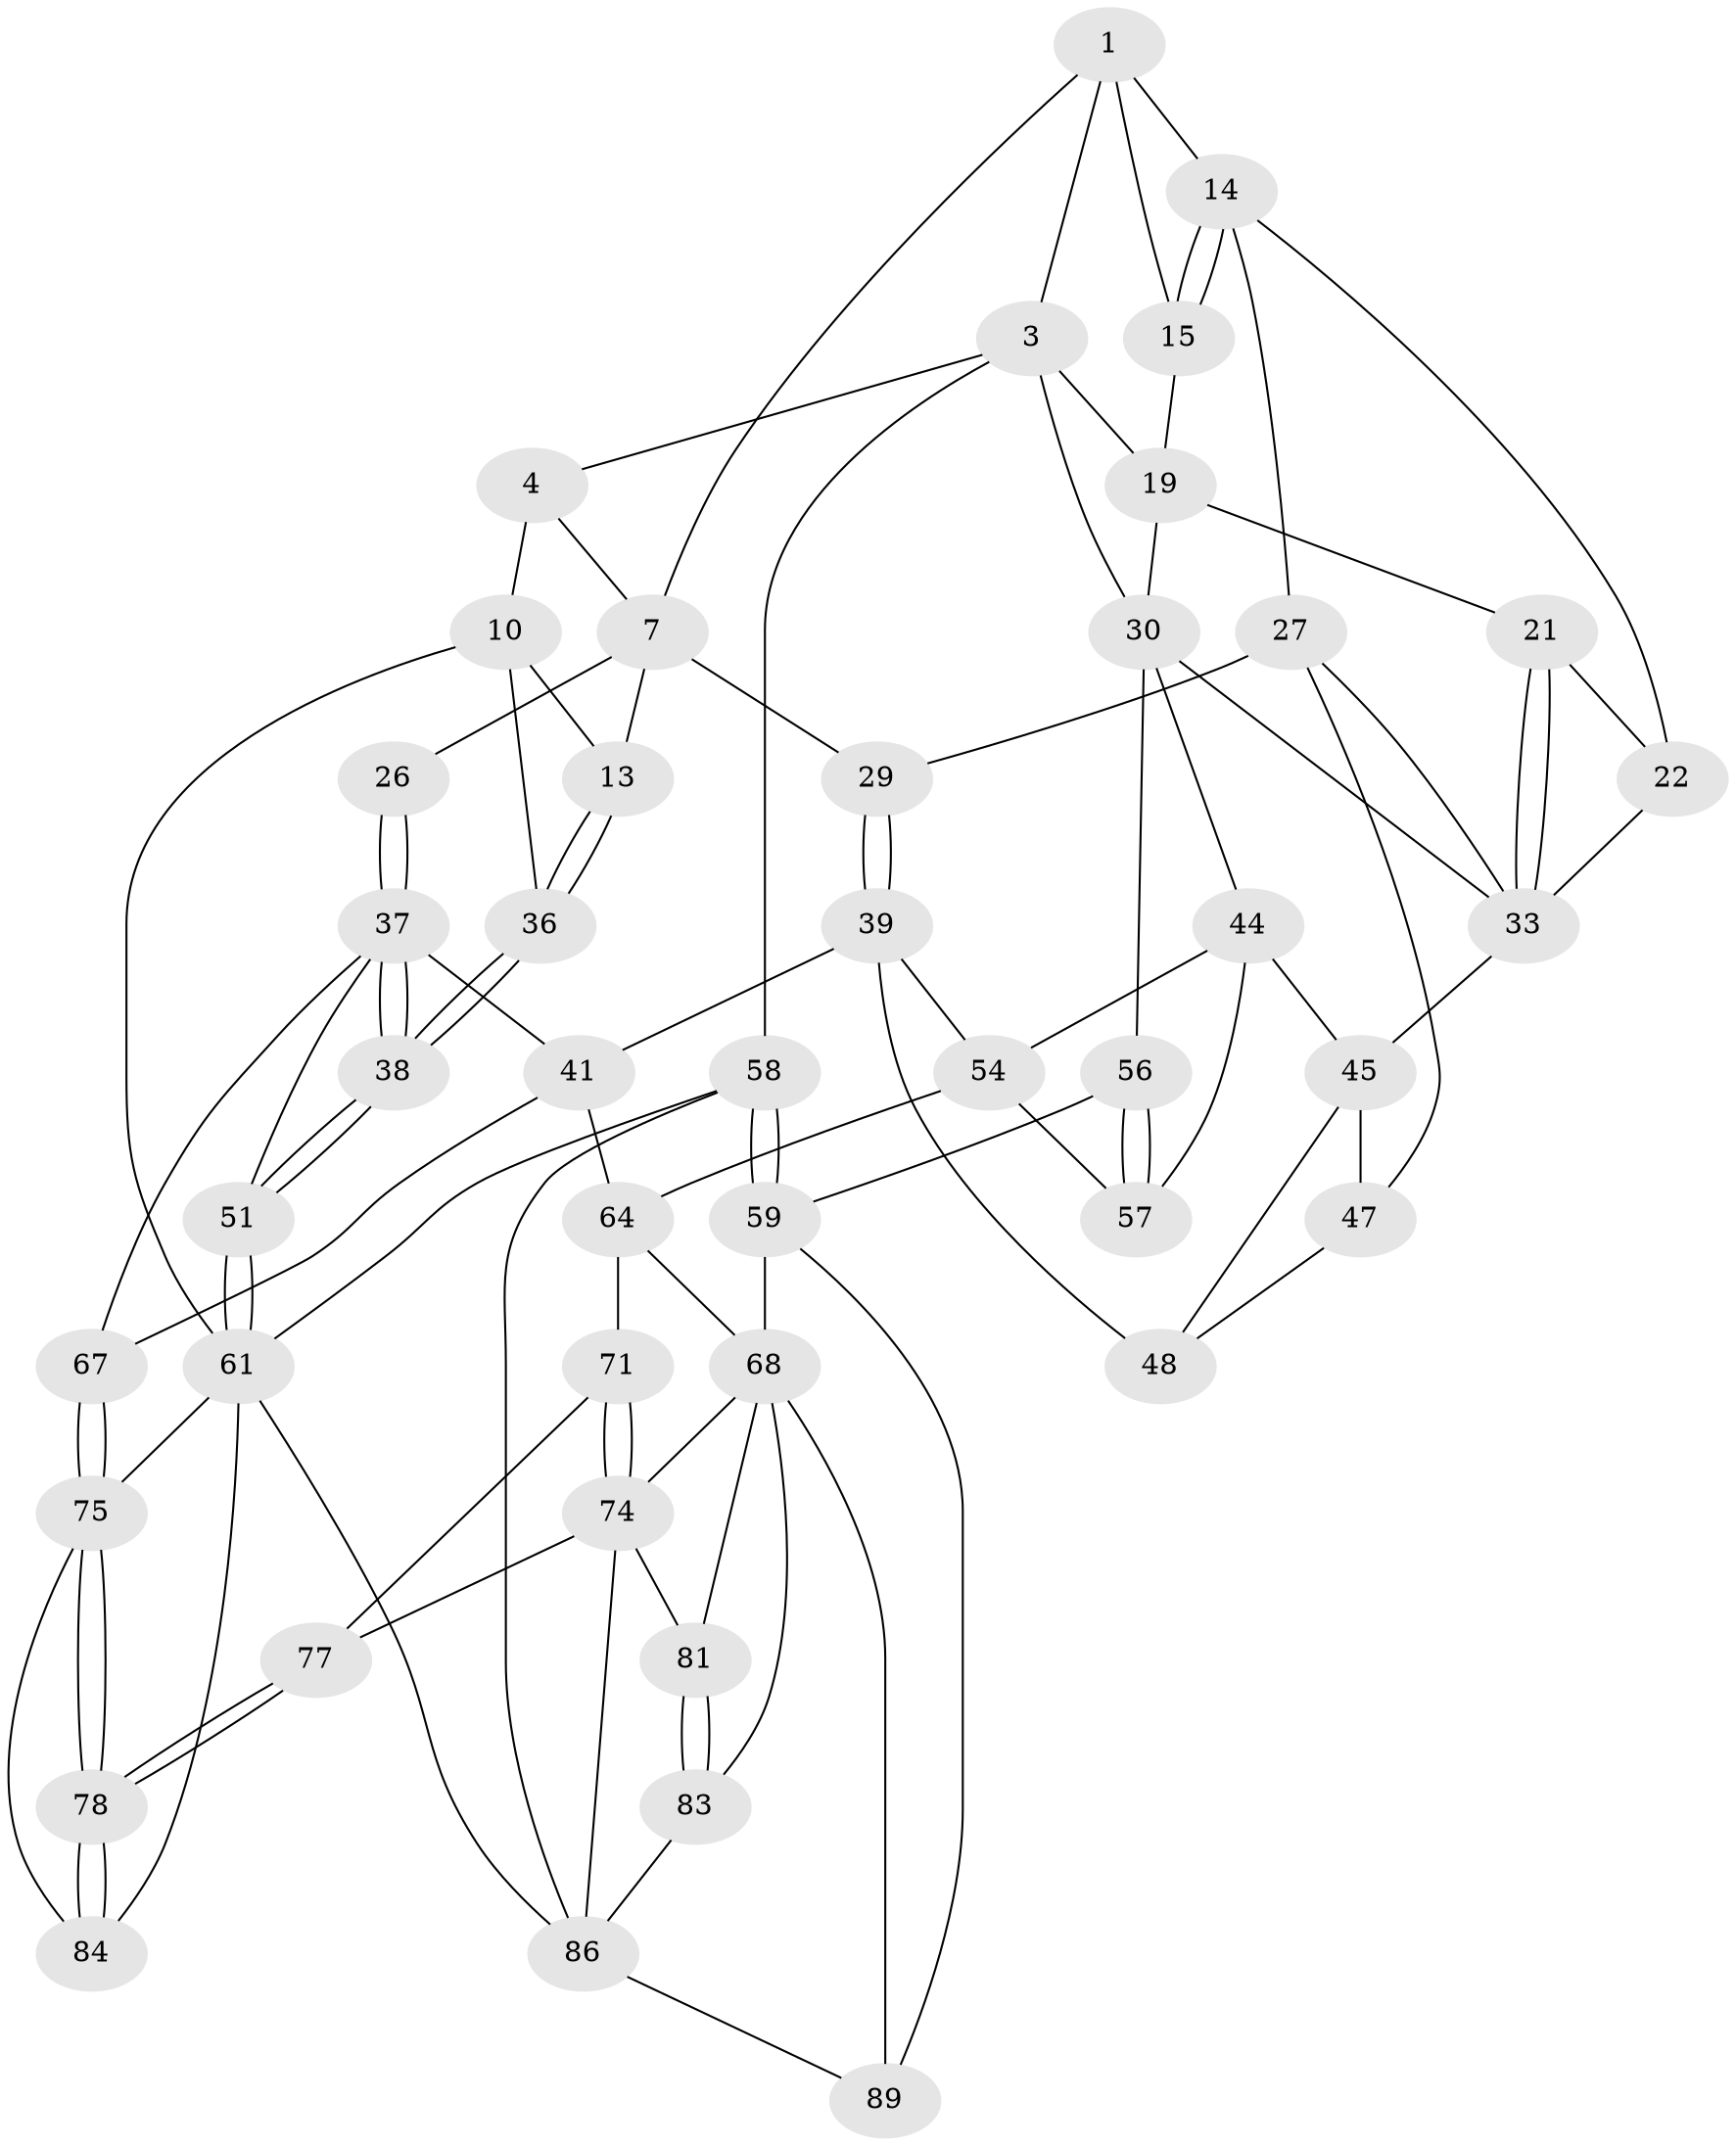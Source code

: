 // original degree distribution, {3: 0.03333333333333333, 6: 0.24444444444444444, 4: 0.26666666666666666, 5: 0.45555555555555555}
// Generated by graph-tools (version 1.1) at 2025/21/03/04/25 18:21:12]
// undirected, 45 vertices, 101 edges
graph export_dot {
graph [start="1"]
  node [color=gray90,style=filled];
  1 [pos="+0.6238233723880846+0",super="+2+5"];
  3 [pos="+1+0",super="+18"];
  4 [pos="+0.3722075409774578+0",super="+9"];
  7 [pos="+0.44620821713101494+0.14295072087848543",super="+8+25"];
  10 [pos="+0+0.07045941168327476",super="+11"];
  13 [pos="+0.17439832287949855+0.1897106696975899"];
  14 [pos="+0.7161314402033511+0.08999771059506546",super="+23"];
  15 [pos="+0.7398471561572009+0.09240258114384277",super="+17+16"];
  19 [pos="+0.8776474196422429+0.1475290834872046",super="+20"];
  21 [pos="+0.8775401164431039+0.22286377474201066"];
  22 [pos="+0.8264838991994558+0.2471815714639281"];
  26 [pos="+0.3083766967728428+0.2754476118722787"];
  27 [pos="+0.6454480130777915+0.26535530316867095",super="+28"];
  29 [pos="+0.5011671574418405+0.360555972749206"];
  30 [pos="+0.9689041535153968+0.2506533343546622",super="+32"];
  33 [pos="+0.8915880758322089+0.3506117186056909",super="+34"];
  36 [pos="+0+0.28722362183002914"];
  37 [pos="+0.2668006124995735+0.36730479838790503",super="+42"];
  38 [pos="+0+0.4067092546229859"];
  39 [pos="+0.49735715707090933+0.3912756178629537",super="+40"];
  41 [pos="+0.43335029964950184+0.5808082017616938",super="+66"];
  44 [pos="+0.7838007184907693+0.4469610141792295",super="+53"];
  45 [pos="+0.7721513364722892+0.4293731876356228",super="+46"];
  47 [pos="+0.6713525388905074+0.41738663852918373"];
  48 [pos="+0.6541362663960713+0.4513552619060031",super="+52"];
  51 [pos="+0+0.5504007214304198"];
  54 [pos="+0.6990559162405297+0.5482060812842313",super="+63"];
  56 [pos="+1+0.6242613590436481"];
  57 [pos="+0.843348564729751+0.5624791504201025"];
  58 [pos="+1+1"];
  59 [pos="+1+0.8646742380862599",super="+60"];
  61 [pos="+0+0.6721941789821914",super="+62"];
  64 [pos="+0.7168356229298601+0.6660139690484322",super="+65+70"];
  67 [pos="+0.3840213950262463+0.6318258601572417"];
  68 [pos="+0.9962432853959439+0.753437631850495",super="+82+69"];
  71 [pos="+0.7073831465552283+0.7841429105671455",super="+72"];
  74 [pos="+0.7151414609749439+0.8352639491209208",super="+79"];
  75 [pos="+0.32270306252533804+0.7684669204757593",super="+76"];
  77 [pos="+0.5676717936615189+0.8131830707756118"];
  78 [pos="+0.3622437761241045+1"];
  81 [pos="+0.7921225081392771+0.95213561737341"];
  83 [pos="+0.7969768765588012+0.9823214771892943"];
  84 [pos="+0.341398335886265+1",super="+85"];
  86 [pos="+0.5918905966365793+1",super="+88"];
  89 [pos="+0.9277609829580015+0.9635112313296972"];
  1 -- 3;
  1 -- 15;
  1 -- 14 [weight=2];
  1 -- 7;
  3 -- 4;
  3 -- 58;
  3 -- 19;
  3 -- 30 [weight=2];
  4 -- 10 [weight=2];
  4 -- 7;
  7 -- 26 [weight=2];
  7 -- 13;
  7 -- 29;
  10 -- 36;
  10 -- 13;
  10 -- 61;
  13 -- 36;
  13 -- 36;
  14 -- 15;
  14 -- 15;
  14 -- 27;
  14 -- 22;
  15 -- 19;
  19 -- 21;
  19 -- 30;
  21 -- 22;
  21 -- 33;
  21 -- 33;
  22 -- 33;
  26 -- 37;
  26 -- 37;
  27 -- 29;
  27 -- 47;
  27 -- 33;
  29 -- 39;
  29 -- 39;
  30 -- 33;
  30 -- 56;
  30 -- 44;
  33 -- 45;
  36 -- 38;
  36 -- 38;
  37 -- 38;
  37 -- 38;
  37 -- 41;
  37 -- 67;
  37 -- 51;
  38 -- 51;
  38 -- 51;
  39 -- 48 [weight=2];
  39 -- 41;
  39 -- 54;
  41 -- 64;
  41 -- 67;
  44 -- 45;
  44 -- 57;
  44 -- 54;
  45 -- 47;
  45 -- 48;
  47 -- 48;
  51 -- 61;
  51 -- 61;
  54 -- 64;
  54 -- 57;
  56 -- 57;
  56 -- 57;
  56 -- 59;
  58 -- 59;
  58 -- 59;
  58 -- 86;
  58 -- 61;
  59 -- 89;
  59 -- 68;
  61 -- 75;
  61 -- 84 [weight=2];
  61 -- 86;
  64 -- 71 [weight=2];
  64 -- 68;
  67 -- 75;
  67 -- 75;
  68 -- 89;
  68 -- 83;
  68 -- 81;
  68 -- 74;
  71 -- 74;
  71 -- 74;
  71 -- 77;
  74 -- 81;
  74 -- 77;
  74 -- 86;
  75 -- 78;
  75 -- 78;
  75 -- 84;
  77 -- 78;
  77 -- 78;
  78 -- 84;
  78 -- 84;
  81 -- 83;
  81 -- 83;
  83 -- 86;
  86 -- 89;
}
